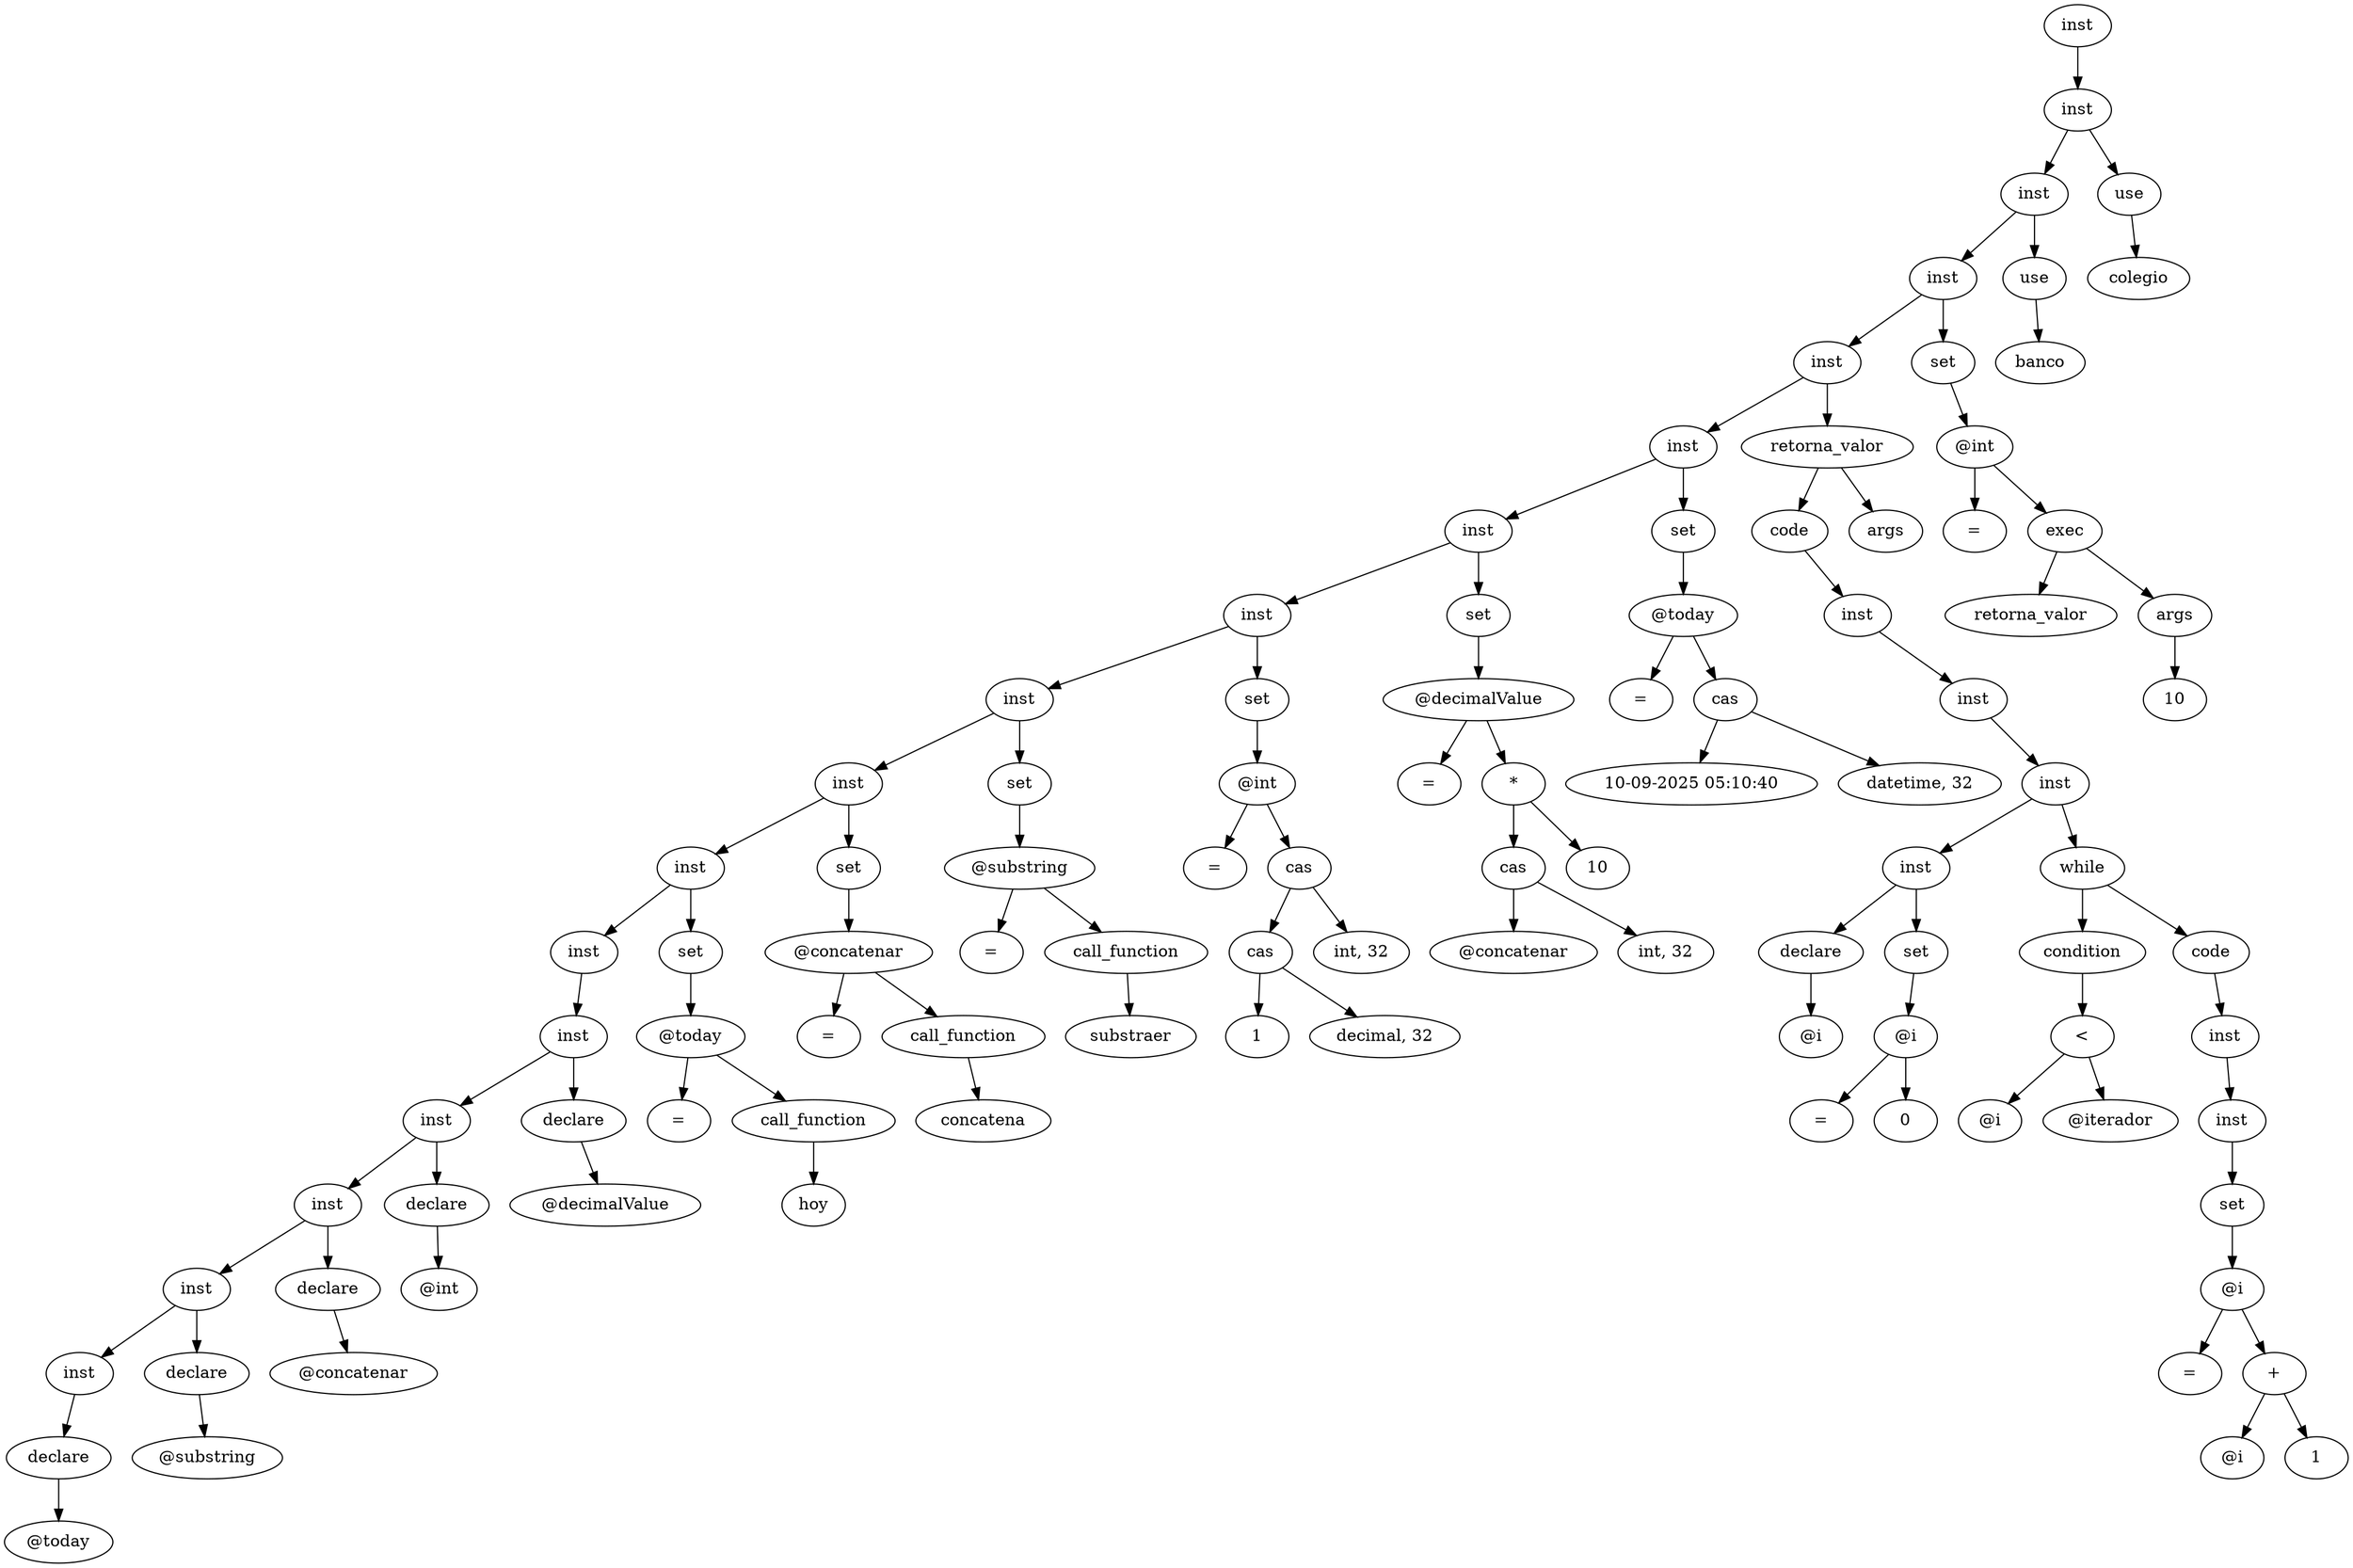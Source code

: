 digraph AST{
node0 [label="inst" shape="oval", color="black"];
node1 [label="inst" shape="oval", color="black"];
node2 [label="inst" shape="oval", color="black"];
node3 [label="inst" shape="oval", color="black"];
node4 [label="inst" shape="oval", color="black"];
node5 [label="inst" shape="oval", color="black"];
node6 [label="inst" shape="oval", color="black"];
node7 [label="inst" shape="oval", color="black"];
node8 [label="inst" shape="oval", color="black"];
node9 [label="inst" shape="oval", color="black"];
node10 [label="inst" shape="oval", color="black"];
node11 [label="inst" shape="oval", color="black"];
node12 [label="inst" shape="oval", color="black"];
node13 [label="inst" shape="oval", color="black"];
node14 [label="inst" shape="oval", color="black"];
node15 [label="inst" shape="oval", color="black"];
node16 [label="inst" shape="oval", color="black"];
node17 [label="declare" shape="oval", color="black"];
node18 [label="@today" shape="oval", color="black"];
node19 [label="declare" shape="oval", color="black"];
node20 [label="@substring" shape="oval", color="black"];
node21 [label="declare" shape="oval", color="black"];
node22 [label="@concatenar" shape="oval", color="black"];
node23 [label="declare" shape="oval", color="black"];
node24 [label="@int" shape="oval", color="black"];
node25 [label="declare" shape="oval", color="black"];
node26 [label="@decimalValue" shape="oval", color="black"];
node27 [label="set" shape="oval", color="black"];
node28 [label="@today" shape="oval", color="black"];
node29 [label="=" shape="oval", color="black"];
node30 [label="call_function" shape="oval", color="black"];
node31 [label="hoy" shape="oval", color="black"];
node32 [label="set" shape="oval", color="black"];
node33 [label="@concatenar" shape="oval", color="black"];
node34 [label="=" shape="oval", color="black"];
node35 [label="call_function" shape="oval", color="black"];
node36 [label="concatena" shape="oval", color="black"];
node37 [label="set" shape="oval", color="black"];
node38 [label="@substring" shape="oval", color="black"];
node39 [label="=" shape="oval", color="black"];
node40 [label="call_function" shape="oval", color="black"];
node41 [label="substraer" shape="oval", color="black"];
node42 [label="set" shape="oval", color="black"];
node43 [label="@int" shape="oval", color="black"];
node44 [label="=" shape="oval", color="black"];
node45 [label="cas" shape="oval", color="black"];
node46 [label="cas" shape="oval", color="black"];
node47 [label="1" shape="oval", color="black"];
node48 [label="decimal, 32" shape="oval", color="black"];
node49 [label="int, 32" shape="oval", color="black"];
node50 [label="set" shape="oval", color="black"];
node51 [label="@decimalValue" shape="oval", color="black"];
node52 [label="=" shape="oval", color="black"];
node53 [label="*" shape="oval", color="black"];
node54 [label="cas" shape="oval", color="black"];
node55 [label="@concatenar" shape="oval", color="black"];
node56 [label="int, 32" shape="oval", color="black"];
node57 [label="10" shape="oval", color="black"];
node58 [label="set" shape="oval", color="black"];
node59 [label="@today" shape="oval", color="black"];
node60 [label="=" shape="oval", color="black"];
node61 [label="cas" shape="oval", color="black"];
node62 [label="10-09-2025 05:10:40" shape="oval", color="black"];
node63 [label="datetime, 32" shape="oval", color="black"];
node64 [label="retorna_valor" shape="oval", color="black"];
node65 [label="code" shape="oval", color="black"];
node66 [label="args" shape="oval", color="black"];
node67 [label="inst" shape="oval", color="black"];
node68 [label="inst" shape="oval", color="black"];
node69 [label="inst" shape="oval", color="black"];
node70 [label="inst" shape="oval", color="black"];
node71 [label="declare" shape="oval", color="black"];
node72 [label="@i" shape="oval", color="black"];
node73 [label="set" shape="oval", color="black"];
node74 [label="@i" shape="oval", color="black"];
node75 [label="=" shape="oval", color="black"];
node76 [label="0" shape="oval", color="black"];
node77 [label="while" shape="oval", color="black"];
node78 [label="condition" shape="oval", color="black"];
node79 [label="<" shape="oval", color="black"];
node80 [label="@i" shape="oval", color="black"];
node81 [label="@iterador" shape="oval", color="black"];
node82 [label="code" shape="oval", color="black"];
node83 [label="inst" shape="oval", color="black"];
node84 [label="inst" shape="oval", color="black"];
node85 [label="set" shape="oval", color="black"];
node86 [label="@i" shape="oval", color="black"];
node87 [label="=" shape="oval", color="black"];
node88 [label="+" shape="oval", color="black"];
node89 [label="@i" shape="oval", color="black"];
node90 [label="1" shape="oval", color="black"];
node91 [label="set" shape="oval", color="black"];
node92 [label="@int" shape="oval", color="black"];
node93 [label="=" shape="oval", color="black"];
node94 [label="exec" shape="oval", color="black"];
node95 [label="retorna_valor" shape="oval", color="black"];
node96 [label="args" shape="oval", color="black"];
node97 [label="10" shape="oval", color="black"];
node98 [label="use" shape="oval", color="black"];
node99 [label="banco" shape="oval", color="black"];
node100 [label="use" shape="oval", color="black"];
node101 [label="colegio" shape="oval", color="black"];
node0 -> node1;
node1 -> node2;
node2 -> node3;
node3 -> node4;
node4 -> node5;
node5 -> node6;
node6 -> node7;
node7 -> node8;
node8 -> node9;
node9 -> node10;
node10 -> node11;
node11 -> node12;
node12 -> node13;
node13 -> node14;
node14 -> node15;
node15 -> node16;
node16 -> node17;
node17 -> node18;
node15 -> node19;
node19 -> node20;
node14 -> node21;
node21 -> node22;
node13 -> node23;
node23 -> node24;
node12 -> node25;
node25 -> node26;
node10 -> node27;
node27 -> node28;
node28 -> node29;
node28 -> node30;
node30 -> node31;
node9 -> node32;
node32 -> node33;
node33 -> node34;
node33 -> node35;
node35 -> node36;
node8 -> node37;
node37 -> node38;
node38 -> node39;
node38 -> node40;
node40 -> node41;
node7 -> node42;
node42 -> node43;
node43 -> node44;
node43 -> node45;
node45 -> node46;
node46 -> node47;
node46 -> node48;
node45 -> node49;
node6 -> node50;
node50 -> node51;
node51 -> node52;
node51 -> node53;
node53 -> node54;
node54 -> node55;
node54 -> node56;
node53 -> node57;
node5 -> node58;
node58 -> node59;
node59 -> node60;
node59 -> node61;
node61 -> node62;
node61 -> node63;
node4 -> node64;
node64 -> node66;
node64 -> node65;
node65 -> node67;
node67 -> node68;
node68 -> node69;
node69 -> node70;
node70 -> node71;
node71 -> node72;
node70 -> node73;
node73 -> node74;
node74 -> node75;
node74 -> node76;
node69 -> node77;
node77 -> node78;
node78 -> node79;
node79 -> node80;
node79 -> node81;
node77 -> node82;
node82 -> node83;
node83 -> node84;
node84 -> node85;
node85 -> node86;
node86 -> node87;
node86 -> node88;
node88 -> node89;
node88 -> node90;
node3 -> node91;
node91 -> node92;
node92 -> node93;
node92 -> node94;
node94 -> node95;
node94 -> node96;
node96 -> node97;
node2 -> node98;
node98 -> node99;
node1 -> node100;
node100 -> node101;
}